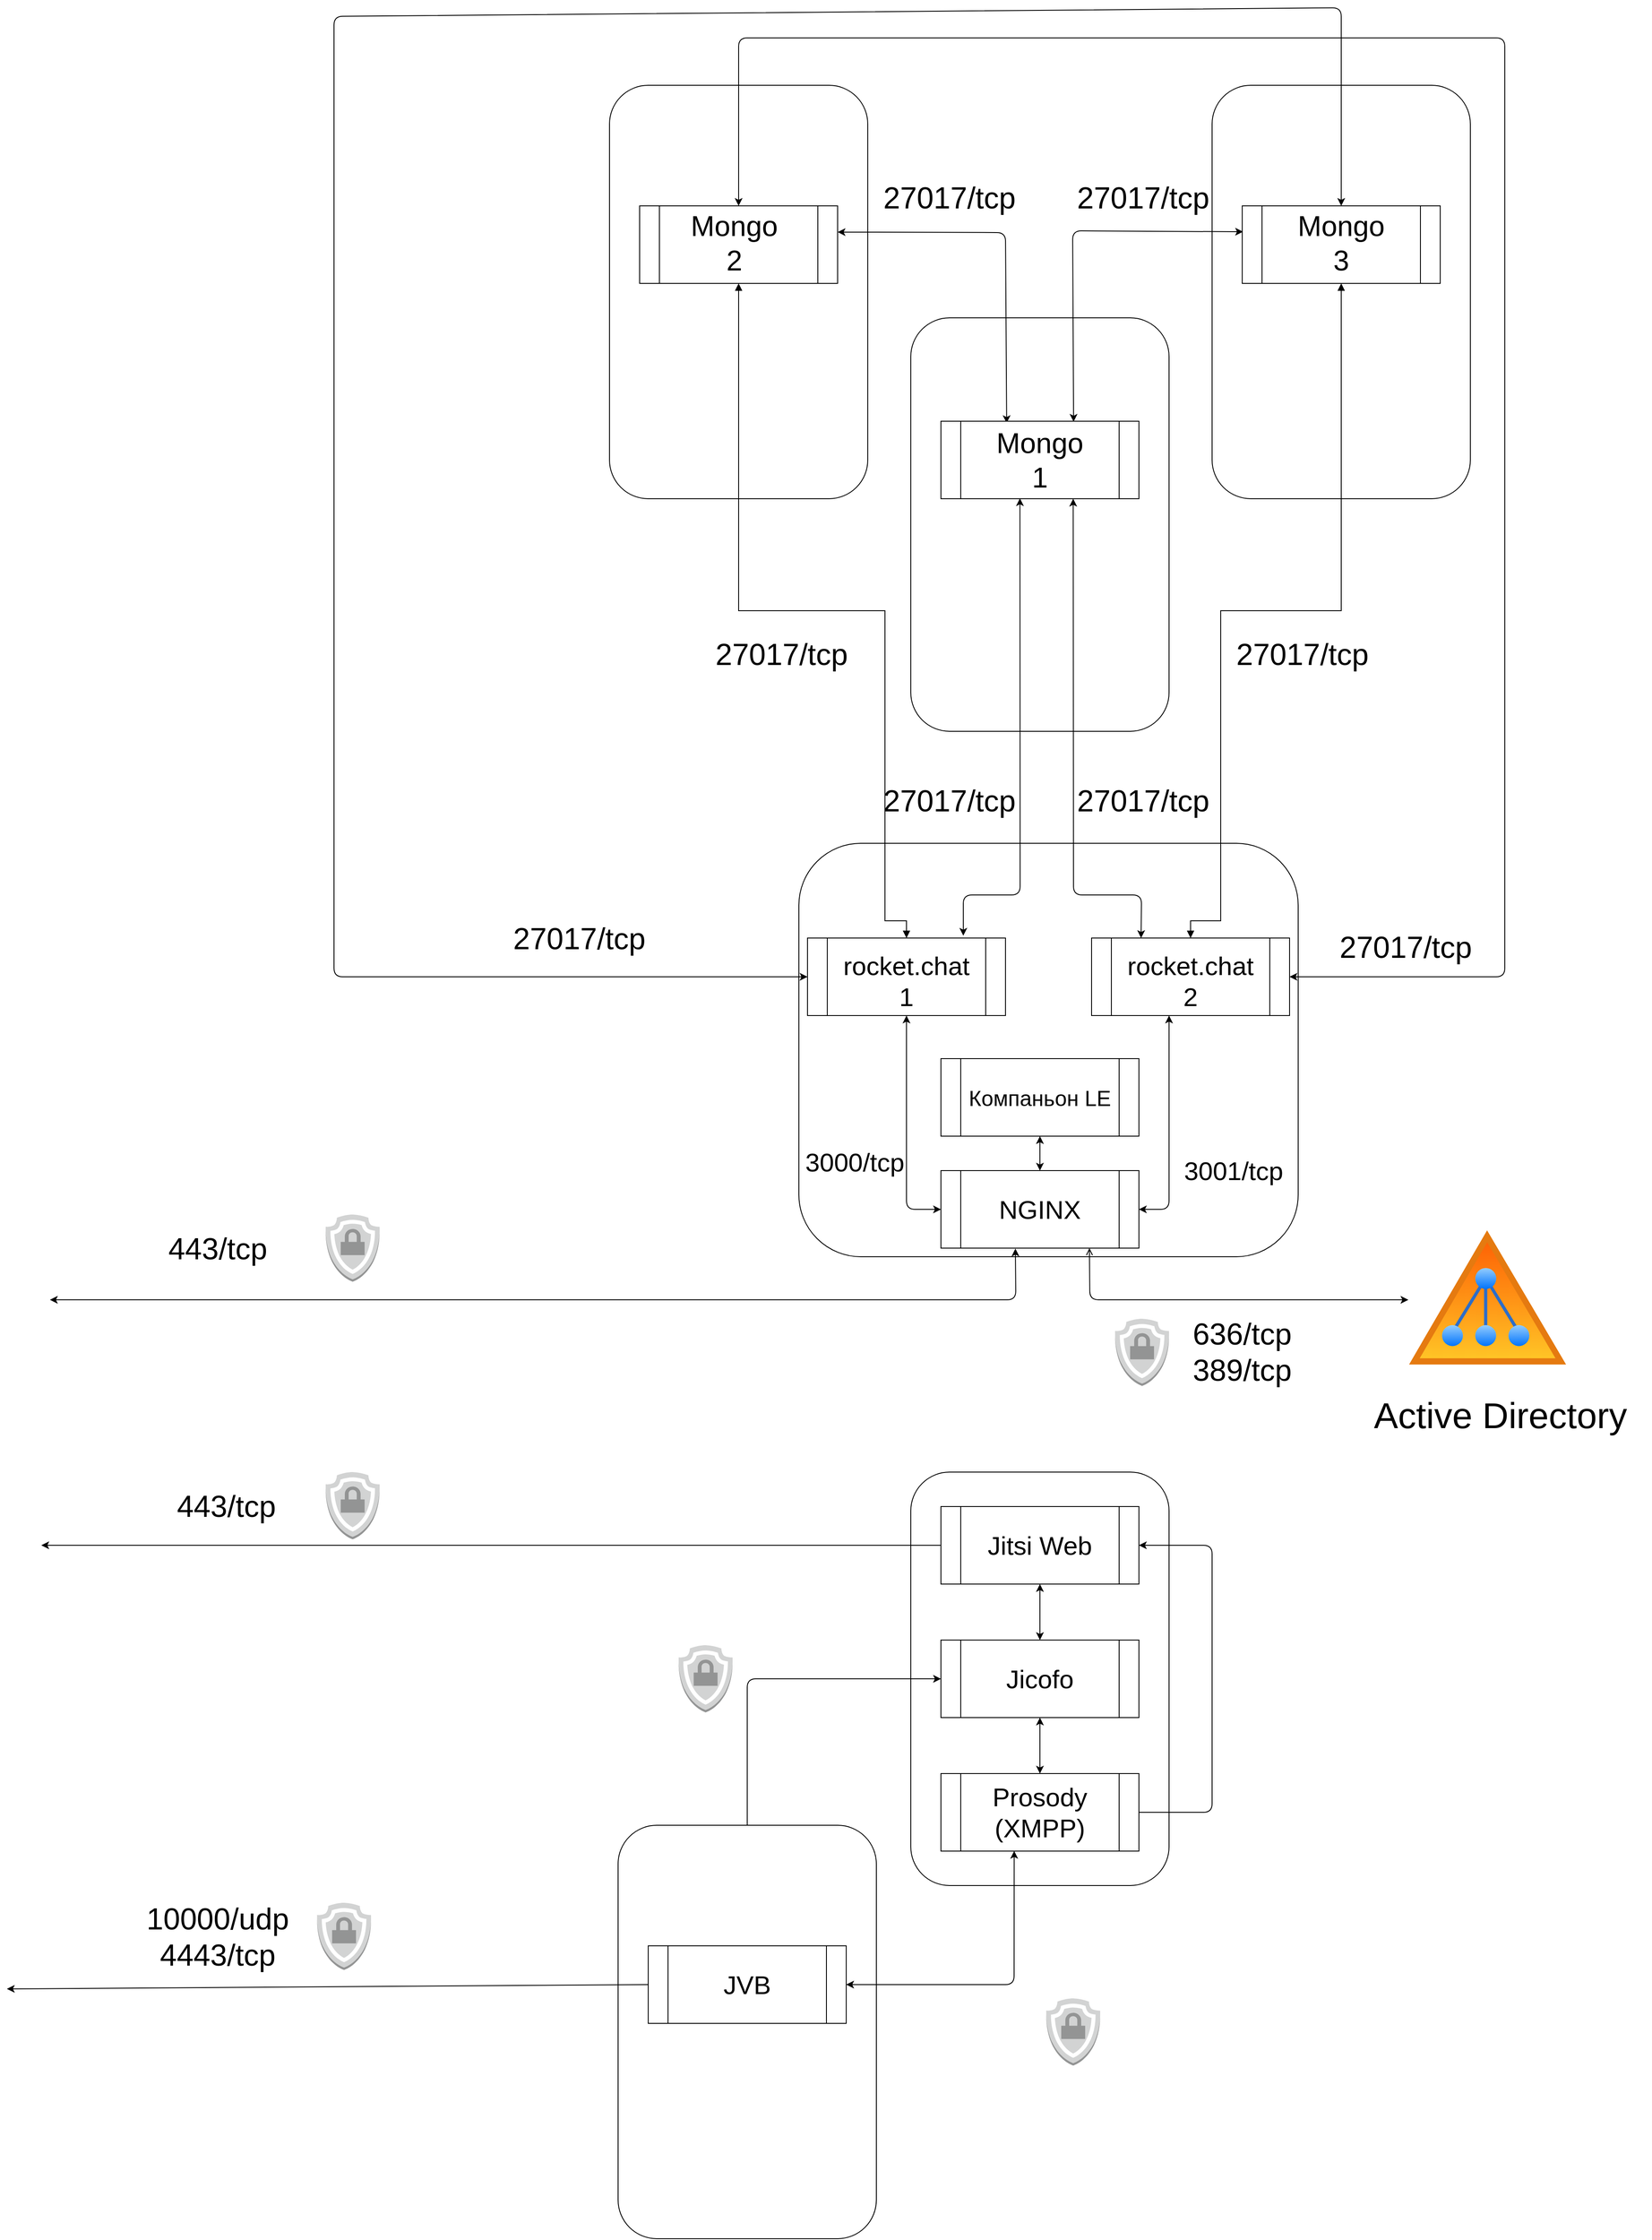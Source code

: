 <mxfile version="14.5.7" type="github">
  <diagram id="Ht1M8jgEwFfnCIfOTk4-" name="Page-1">
    <mxGraphModel dx="3245" dy="2814" grid="1" gridSize="10" guides="1" tooltips="1" connect="1" arrows="1" fold="1" page="1" pageScale="1" pageWidth="1169" pageHeight="827" math="0" shadow="0">
      <root>
        <mxCell id="0" />
        <mxCell id="1" parent="0" />
        <mxCell id="XpaET4Vomy34G-DI7WaO-2" value="" style="rounded=1;whiteSpace=wrap;html=1;" vertex="1" parent="1">
          <mxGeometry x="100" y="-1010" width="300" height="480" as="geometry" />
        </mxCell>
        <mxCell id="XpaET4Vomy34G-DI7WaO-3" value="" style="rounded=1;whiteSpace=wrap;html=1;" vertex="1" parent="1">
          <mxGeometry x="450" y="-740" width="300" height="480" as="geometry" />
        </mxCell>
        <mxCell id="XpaET4Vomy34G-DI7WaO-4" value="" style="rounded=1;whiteSpace=wrap;html=1;" vertex="1" parent="1">
          <mxGeometry x="800" y="-1010" width="300" height="480" as="geometry" />
        </mxCell>
        <mxCell id="XpaET4Vomy34G-DI7WaO-5" value="" style="rounded=1;whiteSpace=wrap;html=1;" vertex="1" parent="1">
          <mxGeometry x="320" y="-130" width="580" height="480" as="geometry" />
        </mxCell>
        <mxCell id="XpaET4Vomy34G-DI7WaO-7" value="" style="endArrow=classic;startArrow=classic;html=1;exitX=1;exitY=0.338;exitDx=0;exitDy=0;exitPerimeter=0;entryX=0.332;entryY=0.024;entryDx=0;entryDy=0;entryPerimeter=0;" edge="1" parent="1" source="XpaET4Vomy34G-DI7WaO-9" target="XpaET4Vomy34G-DI7WaO-11">
          <mxGeometry width="50" height="50" relative="1" as="geometry">
            <mxPoint x="400" y="-839" as="sourcePoint" />
            <mxPoint x="560" y="-740" as="targetPoint" />
            <Array as="points">
              <mxPoint x="560" y="-839" />
            </Array>
          </mxGeometry>
        </mxCell>
        <mxCell id="XpaET4Vomy34G-DI7WaO-8" value="" style="endArrow=classic;startArrow=classic;html=1;entryX=0.67;entryY=0.007;entryDx=0;entryDy=0;entryPerimeter=0;exitX=0.004;exitY=0.334;exitDx=0;exitDy=0;exitPerimeter=0;" edge="1" parent="1" source="XpaET4Vomy34G-DI7WaO-10" target="XpaET4Vomy34G-DI7WaO-11">
          <mxGeometry width="50" height="50" relative="1" as="geometry">
            <mxPoint x="510" y="-690" as="sourcePoint" />
            <mxPoint x="560" y="-740" as="targetPoint" />
            <Array as="points">
              <mxPoint x="638" y="-841" />
            </Array>
          </mxGeometry>
        </mxCell>
        <mxCell id="XpaET4Vomy34G-DI7WaO-9" value="" style="shape=process;whiteSpace=wrap;html=1;backgroundOutline=1;" vertex="1" parent="1">
          <mxGeometry x="135" y="-870" width="230" height="90" as="geometry" />
        </mxCell>
        <mxCell id="XpaET4Vomy34G-DI7WaO-10" value="" style="shape=process;whiteSpace=wrap;html=1;backgroundOutline=1;" vertex="1" parent="1">
          <mxGeometry x="835" y="-870" width="230" height="90" as="geometry" />
        </mxCell>
        <mxCell id="XpaET4Vomy34G-DI7WaO-11" value="" style="shape=process;whiteSpace=wrap;html=1;backgroundOutline=1;" vertex="1" parent="1">
          <mxGeometry x="485" y="-620" width="230" height="90" as="geometry" />
        </mxCell>
        <mxCell id="XpaET4Vomy34G-DI7WaO-47" style="edgeStyle=orthogonalEdgeStyle;rounded=0;orthogonalLoop=1;jettySize=auto;html=1;exitX=0.5;exitY=0;exitDx=0;exitDy=0;entryX=0.5;entryY=1;entryDx=0;entryDy=0;startArrow=block;startFill=1;endArrow=block;endFill=1;" edge="1" parent="1" source="XpaET4Vomy34G-DI7WaO-12" target="XpaET4Vomy34G-DI7WaO-9">
          <mxGeometry relative="1" as="geometry">
            <Array as="points">
              <mxPoint x="445" y="-40" />
              <mxPoint x="420" y="-40" />
              <mxPoint x="420" y="-400" />
              <mxPoint x="250" y="-400" />
            </Array>
          </mxGeometry>
        </mxCell>
        <mxCell id="XpaET4Vomy34G-DI7WaO-12" value="" style="shape=process;whiteSpace=wrap;html=1;backgroundOutline=1;" vertex="1" parent="1">
          <mxGeometry x="330" y="-20" width="230" height="90" as="geometry" />
        </mxCell>
        <mxCell id="XpaET4Vomy34G-DI7WaO-13" value="" style="shape=process;whiteSpace=wrap;html=1;backgroundOutline=1;" vertex="1" parent="1">
          <mxGeometry x="485" y="120" width="230" height="90" as="geometry" />
        </mxCell>
        <mxCell id="XpaET4Vomy34G-DI7WaO-14" value="" style="shape=process;whiteSpace=wrap;html=1;backgroundOutline=1;" vertex="1" parent="1">
          <mxGeometry x="485" y="250" width="230" height="90" as="geometry" />
        </mxCell>
        <mxCell id="XpaET4Vomy34G-DI7WaO-15" value="" style="shape=process;whiteSpace=wrap;html=1;backgroundOutline=1;" vertex="1" parent="1">
          <mxGeometry x="660" y="-20" width="230" height="90" as="geometry" />
        </mxCell>
        <mxCell id="XpaET4Vomy34G-DI7WaO-16" value="" style="rounded=1;whiteSpace=wrap;html=1;" vertex="1" parent="1">
          <mxGeometry x="450" y="600" width="300" height="480" as="geometry" />
        </mxCell>
        <mxCell id="XpaET4Vomy34G-DI7WaO-17" value="" style="shape=process;whiteSpace=wrap;html=1;backgroundOutline=1;" vertex="1" parent="1">
          <mxGeometry x="485" y="640" width="230" height="90" as="geometry" />
        </mxCell>
        <mxCell id="XpaET4Vomy34G-DI7WaO-18" value="" style="shape=process;whiteSpace=wrap;html=1;backgroundOutline=1;" vertex="1" parent="1">
          <mxGeometry x="485" y="795" width="230" height="90" as="geometry" />
        </mxCell>
        <mxCell id="XpaET4Vomy34G-DI7WaO-19" value="" style="shape=process;whiteSpace=wrap;html=1;backgroundOutline=1;" vertex="1" parent="1">
          <mxGeometry x="485" y="950" width="230" height="90" as="geometry" />
        </mxCell>
        <mxCell id="XpaET4Vomy34G-DI7WaO-22" value="" style="endArrow=classic;startArrow=classic;html=1;entryX=0.376;entryY=1.006;entryDx=0;entryDy=0;endFill=1;entryPerimeter=0;" edge="1" parent="1" target="XpaET4Vomy34G-DI7WaO-14">
          <mxGeometry width="50" height="50" relative="1" as="geometry">
            <mxPoint x="-550" y="400" as="sourcePoint" />
            <mxPoint x="470" y="250" as="targetPoint" />
            <Array as="points">
              <mxPoint x="572" y="400" />
            </Array>
          </mxGeometry>
        </mxCell>
        <mxCell id="XpaET4Vomy34G-DI7WaO-25" value="" style="endArrow=classic;startArrow=classic;html=1;exitX=0.5;exitY=0;exitDx=0;exitDy=0;entryX=0.5;entryY=1;entryDx=0;entryDy=0;" edge="1" parent="1" source="XpaET4Vomy34G-DI7WaO-14" target="XpaET4Vomy34G-DI7WaO-13">
          <mxGeometry width="50" height="50" relative="1" as="geometry">
            <mxPoint x="410" y="210" as="sourcePoint" />
            <mxPoint x="460" y="160" as="targetPoint" />
          </mxGeometry>
        </mxCell>
        <mxCell id="XpaET4Vomy34G-DI7WaO-29" value="&lt;font style=&quot;font-size: 25px&quot;&gt;Компаньон LE&lt;/font&gt;" style="text;html=1;strokeColor=none;fillColor=none;align=center;verticalAlign=middle;whiteSpace=wrap;rounded=0;" vertex="1" parent="1">
          <mxGeometry x="515" y="145" width="170" height="40" as="geometry" />
        </mxCell>
        <mxCell id="XpaET4Vomy34G-DI7WaO-30" value="" style="endArrow=classic;startArrow=classic;html=1;exitX=0;exitY=0.5;exitDx=0;exitDy=0;entryX=0.5;entryY=1;entryDx=0;entryDy=0;" edge="1" parent="1" source="XpaET4Vomy34G-DI7WaO-14" target="XpaET4Vomy34G-DI7WaO-12">
          <mxGeometry width="50" height="50" relative="1" as="geometry">
            <mxPoint x="500" y="200" as="sourcePoint" />
            <mxPoint x="550" y="150" as="targetPoint" />
            <Array as="points">
              <mxPoint x="445" y="295" />
            </Array>
          </mxGeometry>
        </mxCell>
        <mxCell id="XpaET4Vomy34G-DI7WaO-31" value="" style="endArrow=classic;startArrow=classic;html=1;exitX=1;exitY=0.5;exitDx=0;exitDy=0;entryX=0.5;entryY=1;entryDx=0;entryDy=0;" edge="1" parent="1" source="XpaET4Vomy34G-DI7WaO-14">
          <mxGeometry width="50" height="50" relative="1" as="geometry">
            <mxPoint x="790" y="295" as="sourcePoint" />
            <mxPoint x="750" y="70" as="targetPoint" />
            <Array as="points">
              <mxPoint x="750" y="295" />
            </Array>
          </mxGeometry>
        </mxCell>
        <mxCell id="XpaET4Vomy34G-DI7WaO-32" value="" style="endArrow=classic;startArrow=open;html=1;exitX=0.75;exitY=1;exitDx=0;exitDy=0;startFill=0;" edge="1" parent="1" source="XpaET4Vomy34G-DI7WaO-14">
          <mxGeometry width="50" height="50" relative="1" as="geometry">
            <mxPoint x="500" y="260" as="sourcePoint" />
            <mxPoint x="1028" y="400" as="targetPoint" />
            <Array as="points">
              <mxPoint x="658" y="400" />
            </Array>
          </mxGeometry>
        </mxCell>
        <mxCell id="XpaET4Vomy34G-DI7WaO-34" value="" style="rounded=1;whiteSpace=wrap;html=1;" vertex="1" parent="1">
          <mxGeometry x="110" y="1010" width="300" height="480" as="geometry" />
        </mxCell>
        <mxCell id="XpaET4Vomy34G-DI7WaO-36" value="" style="endArrow=classic;startArrow=classic;html=1;exitX=1;exitY=0.5;exitDx=0;exitDy=0;entryX=0.37;entryY=0.998;entryDx=0;entryDy=0;entryPerimeter=0;" edge="1" parent="1" source="XpaET4Vomy34G-DI7WaO-38" target="XpaET4Vomy34G-DI7WaO-19">
          <mxGeometry width="50" height="50" relative="1" as="geometry">
            <mxPoint x="570" y="1180" as="sourcePoint" />
            <mxPoint x="570" y="1280" as="targetPoint" />
            <Array as="points">
              <mxPoint x="570" y="1195" />
            </Array>
          </mxGeometry>
        </mxCell>
        <mxCell id="XpaET4Vomy34G-DI7WaO-38" value="" style="shape=process;whiteSpace=wrap;html=1;backgroundOutline=1;" vertex="1" parent="1">
          <mxGeometry x="145" y="1150" width="230" height="90" as="geometry" />
        </mxCell>
        <mxCell id="XpaET4Vomy34G-DI7WaO-42" value="" style="endArrow=classic;html=1;exitX=0;exitY=0.5;exitDx=0;exitDy=0;" edge="1" parent="1" source="XpaET4Vomy34G-DI7WaO-38">
          <mxGeometry width="50" height="50" relative="1" as="geometry">
            <mxPoint x="750" y="1080" as="sourcePoint" />
            <mxPoint x="-600" y="1200" as="targetPoint" />
          </mxGeometry>
        </mxCell>
        <mxCell id="XpaET4Vomy34G-DI7WaO-44" value="" style="endArrow=classic;startArrow=classic;html=1;exitX=0.25;exitY=0;exitDx=0;exitDy=0;entryX=0.668;entryY=1;entryDx=0;entryDy=0;entryPerimeter=0;" edge="1" parent="1" source="XpaET4Vomy34G-DI7WaO-15" target="XpaET4Vomy34G-DI7WaO-11">
          <mxGeometry width="50" height="50" relative="1" as="geometry">
            <mxPoint x="740" y="-140" as="sourcePoint" />
            <mxPoint x="790" y="-190" as="targetPoint" />
            <Array as="points">
              <mxPoint x="718" y="-70" />
              <mxPoint x="639" y="-70" />
            </Array>
          </mxGeometry>
        </mxCell>
        <mxCell id="XpaET4Vomy34G-DI7WaO-45" value="" style="endArrow=classic;startArrow=classic;html=1;exitX=0.787;exitY=-0.03;exitDx=0;exitDy=0;entryX=0.399;entryY=0.994;entryDx=0;entryDy=0;entryPerimeter=0;exitPerimeter=0;" edge="1" parent="1" source="XpaET4Vomy34G-DI7WaO-12" target="XpaET4Vomy34G-DI7WaO-11">
          <mxGeometry width="50" height="50" relative="1" as="geometry">
            <mxPoint x="660" y="-40" as="sourcePoint" />
            <mxPoint x="710" y="-90" as="targetPoint" />
            <Array as="points">
              <mxPoint x="511" y="-70" />
              <mxPoint x="577" y="-70" />
            </Array>
          </mxGeometry>
        </mxCell>
        <mxCell id="XpaET4Vomy34G-DI7WaO-48" style="edgeStyle=orthogonalEdgeStyle;rounded=0;orthogonalLoop=1;jettySize=auto;html=1;exitX=0.5;exitY=0;exitDx=0;exitDy=0;entryX=0.5;entryY=1;entryDx=0;entryDy=0;startArrow=block;startFill=1;endArrow=block;endFill=1;" edge="1" parent="1" source="XpaET4Vomy34G-DI7WaO-15" target="XpaET4Vomy34G-DI7WaO-10">
          <mxGeometry relative="1" as="geometry">
            <mxPoint x="834.94" y="-20" as="sourcePoint" />
            <mxPoint x="639.94" y="-780" as="targetPoint" />
            <Array as="points">
              <mxPoint x="775" y="-40" />
              <mxPoint x="810" y="-40" />
              <mxPoint x="810" y="-400" />
              <mxPoint x="950" y="-400" />
            </Array>
          </mxGeometry>
        </mxCell>
        <mxCell id="XpaET4Vomy34G-DI7WaO-49" value="" style="endArrow=classic;html=1;exitX=0;exitY=0.5;exitDx=0;exitDy=0;" edge="1" parent="1" source="XpaET4Vomy34G-DI7WaO-17">
          <mxGeometry width="50" height="50" relative="1" as="geometry">
            <mxPoint y="610" as="sourcePoint" />
            <mxPoint x="-560" y="685" as="targetPoint" />
          </mxGeometry>
        </mxCell>
        <mxCell id="XpaET4Vomy34G-DI7WaO-50" value="" style="endArrow=classic;startArrow=classic;html=1;exitX=0.5;exitY=0;exitDx=0;exitDy=0;entryX=0.5;entryY=1;entryDx=0;entryDy=0;" edge="1" parent="1" source="XpaET4Vomy34G-DI7WaO-19" target="XpaET4Vomy34G-DI7WaO-18">
          <mxGeometry width="50" height="50" relative="1" as="geometry">
            <mxPoint x="-110" y="520" as="sourcePoint" />
            <mxPoint x="-60" y="470" as="targetPoint" />
          </mxGeometry>
        </mxCell>
        <mxCell id="XpaET4Vomy34G-DI7WaO-51" value="" style="endArrow=classic;html=1;exitX=0.5;exitY=0;exitDx=0;exitDy=0;entryX=0;entryY=0.5;entryDx=0;entryDy=0;" edge="1" parent="1" source="XpaET4Vomy34G-DI7WaO-34" target="XpaET4Vomy34G-DI7WaO-18">
          <mxGeometry width="50" height="50" relative="1" as="geometry">
            <mxPoint x="-110" y="850" as="sourcePoint" />
            <mxPoint x="250" y="820" as="targetPoint" />
            <Array as="points">
              <mxPoint x="260" y="840" />
            </Array>
          </mxGeometry>
        </mxCell>
        <mxCell id="XpaET4Vomy34G-DI7WaO-52" value="" style="endArrow=classic;startArrow=classic;html=1;entryX=0.5;entryY=1;entryDx=0;entryDy=0;exitX=0.5;exitY=0;exitDx=0;exitDy=0;" edge="1" parent="1" source="XpaET4Vomy34G-DI7WaO-18" target="XpaET4Vomy34G-DI7WaO-17">
          <mxGeometry width="50" height="50" relative="1" as="geometry">
            <mxPoint x="80" y="930" as="sourcePoint" />
            <mxPoint x="130" y="880" as="targetPoint" />
          </mxGeometry>
        </mxCell>
        <mxCell id="XpaET4Vomy34G-DI7WaO-53" value="" style="endArrow=classic;html=1;exitX=1;exitY=0.5;exitDx=0;exitDy=0;entryX=1;entryY=0.5;entryDx=0;entryDy=0;" edge="1" parent="1" source="XpaET4Vomy34G-DI7WaO-19" target="XpaET4Vomy34G-DI7WaO-17">
          <mxGeometry width="50" height="50" relative="1" as="geometry">
            <mxPoint x="80" y="930" as="sourcePoint" />
            <mxPoint x="130" y="880" as="targetPoint" />
            <Array as="points">
              <mxPoint x="800" y="995" />
              <mxPoint x="800" y="685" />
            </Array>
          </mxGeometry>
        </mxCell>
        <mxCell id="XpaET4Vomy34G-DI7WaO-54" value="" style="outlineConnect=0;dashed=0;verticalLabelPosition=bottom;verticalAlign=top;align=center;html=1;shape=mxgraph.aws3.ssl_padlock;fillColor=#D2D3D3;gradientColor=none;" vertex="1" parent="1">
          <mxGeometry x="-240" y="1100" width="63" height="78" as="geometry" />
        </mxCell>
        <mxCell id="XpaET4Vomy34G-DI7WaO-55" value="" style="outlineConnect=0;dashed=0;verticalLabelPosition=bottom;verticalAlign=top;align=center;html=1;shape=mxgraph.aws3.ssl_padlock;fillColor=#D2D3D3;gradientColor=none;" vertex="1" parent="1">
          <mxGeometry x="180" y="801" width="63" height="78" as="geometry" />
        </mxCell>
        <mxCell id="XpaET4Vomy34G-DI7WaO-56" value="" style="outlineConnect=0;dashed=0;verticalLabelPosition=bottom;verticalAlign=top;align=center;html=1;shape=mxgraph.aws3.ssl_padlock;fillColor=#D2D3D3;gradientColor=none;" vertex="1" parent="1">
          <mxGeometry x="-230" y="600" width="63" height="78" as="geometry" />
        </mxCell>
        <mxCell id="XpaET4Vomy34G-DI7WaO-58" value="" style="outlineConnect=0;dashed=0;verticalLabelPosition=bottom;verticalAlign=top;align=center;html=1;shape=mxgraph.aws3.ssl_padlock;fillColor=#D2D3D3;gradientColor=none;" vertex="1" parent="1">
          <mxGeometry x="-230" y="301" width="63" height="78" as="geometry" />
        </mxCell>
        <mxCell id="XpaET4Vomy34G-DI7WaO-59" value="" style="outlineConnect=0;dashed=0;verticalLabelPosition=bottom;verticalAlign=top;align=center;html=1;shape=mxgraph.aws3.ssl_padlock;fillColor=#D2D3D3;gradientColor=none;" vertex="1" parent="1">
          <mxGeometry x="687" y="422" width="63" height="78" as="geometry" />
        </mxCell>
        <mxCell id="XpaET4Vomy34G-DI7WaO-60" value="&lt;font style=&quot;font-size: 33px&quot;&gt;Mongo 2&lt;/font&gt;&lt;span style=&quot;color: rgba(0 , 0 , 0 , 0) ; font-family: monospace ; font-size: 0px&quot;&gt;%3CmxGraphModel%3E%3Croot%3E%3CmxCell%20id%3D%220%22%2F%3E%3CmxCell%20id%3D%221%22%20parent%3D%220%22%2F%3E%3CmxCell%20id%3D%222%22%20value%3D%22%22%20style%3D%22outlineConnect%3D0%3Bdashed%3D0%3BverticalLabelPosition%3Dbottom%3BverticalAlign%3Dtop%3Balign%3Dcenter%3Bhtml%3D1%3Bshape%3Dmxgraph.aws3.ssl_padlock%3BfillColor%3D%23D2D3D3%3BgradientColor%3Dnone%3B%22%20vertex%3D%221%22%20parent%3D%221%22%3E%3CmxGeometry%20x%3D%22-240%22%20y%3D%22590%22%20width%3D%2263%22%20height%3D%2278%22%20as%3D%22geometry%22%2F%3E%3C%2FmxCell%3E%3C%2Froot%3E%3C%2FmxGraphModel%3E&lt;/span&gt;" style="text;html=1;strokeColor=none;fillColor=none;align=center;verticalAlign=middle;whiteSpace=wrap;rounded=0;" vertex="1" parent="1">
          <mxGeometry x="190" y="-840" width="110" height="25" as="geometry" />
        </mxCell>
        <mxCell id="XpaET4Vomy34G-DI7WaO-61" value="&lt;font style=&quot;font-size: 33px&quot;&gt;Mongo 3&lt;/font&gt;&lt;span style=&quot;color: rgba(0 , 0 , 0 , 0) ; font-family: monospace ; font-size: 0px&quot;&gt;%3CmxGraphModel%3E%3Croot%3E%3CmxCell%20id%3D%220%22%2F%3E%3CmxCell%20id%3D%221%22%20parent%3D%220%22%2F%3E%3CmxCell%20id%3D%222%22%20value%3D%22%22%20style%3D%22outlineConnect%3D0%3Bdashed%3D0%3BverticalLabelPosition%3Dbottom%3BverticalAlign%3Dtop%3Balign%3Dcenter%3Bhtml%3D1%3Bshape%3Dmxgraph.aws3.ssl_padlock%3BfillColor%3D%23D2D3D3%3BgradientColor%3Dnone%3B%22%20vertex%3D%221%22%20parent%3D%221%22%3E%3CmxGeometry%20x%3D%22-240%22%20y%3D%22590%22%20width%3D%2263%22%20height%3D%2278%22%20as%3D%22geometry%22%2F%3E%3C%2FmxCell%3E%3C%2Froot%3E%3C%2FmxGraphModel%3E&lt;/span&gt;" style="text;html=1;strokeColor=none;fillColor=none;align=center;verticalAlign=middle;whiteSpace=wrap;rounded=0;" vertex="1" parent="1">
          <mxGeometry x="895" y="-840" width="110" height="25" as="geometry" />
        </mxCell>
        <mxCell id="XpaET4Vomy34G-DI7WaO-62" value="&lt;font style=&quot;font-size: 33px&quot;&gt;Mongo 1&lt;/font&gt;&lt;span style=&quot;color: rgba(0 , 0 , 0 , 0) ; font-family: monospace ; font-size: 0px&quot;&gt;%3CmxGraphModel%3E%3Croot%3E%3CmxCell%20id%3D%220%22%2F%3E%3CmxCell%20id%3D%221%22%20parent%3D%220%22%2F%3E%3CmxCell%20id%3D%222%22%20value%3D%22%22%20style%3D%22outlineConnect%3D0%3Bdashed%3D0%3BverticalLabelPosition%3Dbottom%3BverticalAlign%3Dtop%3Balign%3Dcenter%3Bhtml%3D1%3Bshape%3Dmxgraph.aws3.ssl_padlock%3BfillColor%3D%23D2D3D3%3BgradientColor%3Dnone%3B%22%20vertex%3D%221%22%20parent%3D%221%22%3E%3CmxGeometry%20x%3D%22-240%22%20y%3D%22590%22%20width%3D%2263%22%20height%3D%2278%22%20as%3D%22geometry%22%2F%3E%3C%2FmxCell%3E%3C%2Froot%3E%3C%2FmxGraphModel%3E&lt;/span&gt;" style="text;html=1;strokeColor=none;fillColor=none;align=center;verticalAlign=middle;whiteSpace=wrap;rounded=0;" vertex="1" parent="1">
          <mxGeometry x="545" y="-587.5" width="110" height="25" as="geometry" />
        </mxCell>
        <mxCell id="XpaET4Vomy34G-DI7WaO-63" value="&lt;font style=&quot;font-size: 30px&quot;&gt;rocket.chat 1&lt;/font&gt;" style="text;html=1;strokeColor=none;fillColor=none;align=center;verticalAlign=middle;whiteSpace=wrap;rounded=0;" vertex="1" parent="1">
          <mxGeometry x="380" y="10" width="130" height="40" as="geometry" />
        </mxCell>
        <mxCell id="XpaET4Vomy34G-DI7WaO-64" value="&lt;font style=&quot;font-size: 30px&quot;&gt;rocket.chat 2&lt;/font&gt;" style="text;html=1;strokeColor=none;fillColor=none;align=center;verticalAlign=middle;whiteSpace=wrap;rounded=0;" vertex="1" parent="1">
          <mxGeometry x="710" y="10" width="130" height="40" as="geometry" />
        </mxCell>
        <mxCell id="XpaET4Vomy34G-DI7WaO-65" value="&lt;font style=&quot;font-size: 30px&quot;&gt;NGINX&lt;/font&gt;" style="text;html=1;strokeColor=none;fillColor=none;align=center;verticalAlign=middle;whiteSpace=wrap;rounded=0;" vertex="1" parent="1">
          <mxGeometry x="530" y="270" width="140" height="50" as="geometry" />
        </mxCell>
        <mxCell id="XpaET4Vomy34G-DI7WaO-67" value="&lt;font style=&quot;font-size: 30px&quot;&gt;JVB&lt;/font&gt;" style="text;html=1;strokeColor=none;fillColor=none;align=center;verticalAlign=middle;whiteSpace=wrap;rounded=0;" vertex="1" parent="1">
          <mxGeometry x="190" y="1170" width="140" height="50" as="geometry" />
        </mxCell>
        <mxCell id="XpaET4Vomy34G-DI7WaO-68" value="&lt;font style=&quot;font-size: 30px&quot;&gt;Prosody&lt;br&gt;(XMPP)&lt;/font&gt;" style="text;html=1;strokeColor=none;fillColor=none;align=center;verticalAlign=middle;whiteSpace=wrap;rounded=0;" vertex="1" parent="1">
          <mxGeometry x="520" y="985" width="160" height="20" as="geometry" />
        </mxCell>
        <mxCell id="XpaET4Vomy34G-DI7WaO-69" value="" style="outlineConnect=0;dashed=0;verticalLabelPosition=bottom;verticalAlign=top;align=center;html=1;shape=mxgraph.aws3.ssl_padlock;fillColor=#D2D3D3;gradientColor=none;" vertex="1" parent="1">
          <mxGeometry x="607" y="1211" width="63" height="78" as="geometry" />
        </mxCell>
        <mxCell id="XpaET4Vomy34G-DI7WaO-70" value="&lt;font style=&quot;font-size: 30px&quot;&gt;Jicofo&lt;/font&gt;" style="text;html=1;strokeColor=none;fillColor=none;align=center;verticalAlign=middle;whiteSpace=wrap;rounded=0;" vertex="1" parent="1">
          <mxGeometry x="535" y="815" width="130" height="50" as="geometry" />
        </mxCell>
        <mxCell id="XpaET4Vomy34G-DI7WaO-71" value="&lt;font style=&quot;font-size: 35px&quot;&gt;10000/udp&lt;br&gt;4443/tcp&lt;br&gt;&lt;/font&gt;" style="text;html=1;strokeColor=none;fillColor=none;align=center;verticalAlign=middle;whiteSpace=wrap;rounded=0;" vertex="1" parent="1">
          <mxGeometry x="-420" y="1109" width="130" height="60" as="geometry" />
        </mxCell>
        <mxCell id="XpaET4Vomy34G-DI7WaO-72" value="&lt;font style=&quot;font-size: 35px&quot;&gt;443/tcp&lt;br&gt;&lt;/font&gt;" style="text;html=1;strokeColor=none;fillColor=none;align=center;verticalAlign=middle;whiteSpace=wrap;rounded=0;" vertex="1" parent="1">
          <mxGeometry x="-410" y="619" width="130" height="40" as="geometry" />
        </mxCell>
        <mxCell id="XpaET4Vomy34G-DI7WaO-73" style="edgeStyle=orthogonalEdgeStyle;rounded=0;orthogonalLoop=1;jettySize=auto;html=1;exitX=0.5;exitY=1;exitDx=0;exitDy=0;startArrow=block;startFill=1;endArrow=block;endFill=1;" edge="1" parent="1" source="XpaET4Vomy34G-DI7WaO-72" target="XpaET4Vomy34G-DI7WaO-72">
          <mxGeometry relative="1" as="geometry" />
        </mxCell>
        <mxCell id="XpaET4Vomy34G-DI7WaO-74" value="&lt;font style=&quot;font-size: 35px&quot;&gt;443/tcp&lt;br&gt;&lt;/font&gt;" style="text;html=1;strokeColor=none;fillColor=none;align=center;verticalAlign=middle;whiteSpace=wrap;rounded=0;" vertex="1" parent="1">
          <mxGeometry x="-420" y="320" width="130" height="40" as="geometry" />
        </mxCell>
        <mxCell id="XpaET4Vomy34G-DI7WaO-75" value="&lt;font style=&quot;font-size: 35px&quot;&gt;636/tcp&lt;br&gt;389/tcp&lt;br&gt;&lt;/font&gt;" style="text;html=1;strokeColor=none;fillColor=none;align=center;verticalAlign=middle;whiteSpace=wrap;rounded=0;" vertex="1" parent="1">
          <mxGeometry x="770" y="440" width="130" height="40" as="geometry" />
        </mxCell>
        <mxCell id="XpaET4Vomy34G-DI7WaO-78" value="" style="aspect=fixed;perimeter=ellipsePerimeter;html=1;align=center;shadow=0;dashed=0;spacingTop=3;image;image=img/lib/active_directory/active_directory.svg;fillColor=none;" vertex="1" parent="1">
          <mxGeometry x="1020" y="310" width="200" height="170" as="geometry" />
        </mxCell>
        <mxCell id="XpaET4Vomy34G-DI7WaO-81" value="&lt;font style=&quot;font-size: 42px&quot;&gt;Active Directory&lt;/font&gt;" style="text;html=1;strokeColor=none;fillColor=none;align=center;verticalAlign=middle;whiteSpace=wrap;rounded=0;" vertex="1" parent="1">
          <mxGeometry x="960" y="500" width="350" height="70" as="geometry" />
        </mxCell>
        <mxCell id="XpaET4Vomy34G-DI7WaO-83" value="&lt;font style=&quot;font-size: 30px&quot;&gt;Jitsi Web&lt;/font&gt;" style="text;html=1;strokeColor=none;fillColor=none;align=center;verticalAlign=middle;whiteSpace=wrap;rounded=0;" vertex="1" parent="1">
          <mxGeometry x="520" y="660" width="160" height="50" as="geometry" />
        </mxCell>
        <mxCell id="XpaET4Vomy34G-DI7WaO-84" value="&lt;font style=&quot;font-size: 35px&quot;&gt;27017/tcp&lt;br&gt;&lt;/font&gt;" style="text;html=1;strokeColor=none;fillColor=none;align=center;verticalAlign=middle;whiteSpace=wrap;rounded=0;" vertex="1" parent="1">
          <mxGeometry x="235" y="-370" width="130" height="40" as="geometry" />
        </mxCell>
        <mxCell id="XpaET4Vomy34G-DI7WaO-86" value="&lt;font style=&quot;font-size: 35px&quot;&gt;27017/tcp&lt;br&gt;&lt;/font&gt;" style="text;html=1;strokeColor=none;fillColor=none;align=center;verticalAlign=middle;whiteSpace=wrap;rounded=0;" vertex="1" parent="1">
          <mxGeometry x="655" y="-200" width="130" height="40" as="geometry" />
        </mxCell>
        <mxCell id="XpaET4Vomy34G-DI7WaO-88" value="&lt;font style=&quot;font-size: 35px&quot;&gt;27017/tcp&lt;br&gt;&lt;/font&gt;" style="text;html=1;strokeColor=none;fillColor=none;align=center;verticalAlign=middle;whiteSpace=wrap;rounded=0;" vertex="1" parent="1">
          <mxGeometry x="430" y="-200" width="130" height="40" as="geometry" />
        </mxCell>
        <mxCell id="XpaET4Vomy34G-DI7WaO-89" value="&lt;font style=&quot;font-size: 35px&quot;&gt;27017/tcp&lt;br&gt;&lt;/font&gt;" style="text;html=1;strokeColor=none;fillColor=none;align=center;verticalAlign=middle;whiteSpace=wrap;rounded=0;" vertex="1" parent="1">
          <mxGeometry x="840" y="-370" width="130" height="40" as="geometry" />
        </mxCell>
        <mxCell id="XpaET4Vomy34G-DI7WaO-90" value="&lt;font style=&quot;font-size: 35px&quot;&gt;27017/tcp&lt;br&gt;&lt;/font&gt;" style="text;html=1;strokeColor=none;fillColor=none;align=center;verticalAlign=middle;whiteSpace=wrap;rounded=0;" vertex="1" parent="1">
          <mxGeometry x="430" y="-900" width="130" height="40" as="geometry" />
        </mxCell>
        <mxCell id="XpaET4Vomy34G-DI7WaO-91" value="&lt;font style=&quot;font-size: 35px&quot;&gt;27017/tcp&lt;br&gt;&lt;/font&gt;" style="text;html=1;strokeColor=none;fillColor=none;align=center;verticalAlign=middle;whiteSpace=wrap;rounded=0;" vertex="1" parent="1">
          <mxGeometry x="655" y="-900" width="130" height="40" as="geometry" />
        </mxCell>
        <mxCell id="XpaET4Vomy34G-DI7WaO-93" value="" style="endArrow=classic;startArrow=classic;html=1;exitX=0;exitY=0.5;exitDx=0;exitDy=0;entryX=0.5;entryY=0;entryDx=0;entryDy=0;" edge="1" parent="1" source="XpaET4Vomy34G-DI7WaO-12" target="XpaET4Vomy34G-DI7WaO-10">
          <mxGeometry width="50" height="50" relative="1" as="geometry">
            <mxPoint x="170" y="-430" as="sourcePoint" />
            <mxPoint x="-310" y="-870" as="targetPoint" />
            <Array as="points">
              <mxPoint x="-220" y="25" />
              <mxPoint x="-220" y="-1090" />
              <mxPoint x="950" y="-1100" />
            </Array>
          </mxGeometry>
        </mxCell>
        <mxCell id="XpaET4Vomy34G-DI7WaO-94" value="" style="endArrow=classic;startArrow=classic;html=1;exitX=1;exitY=0.5;exitDx=0;exitDy=0;entryX=0.5;entryY=0;entryDx=0;entryDy=0;" edge="1" parent="1" source="XpaET4Vomy34G-DI7WaO-15" target="XpaET4Vomy34G-DI7WaO-9">
          <mxGeometry width="50" height="50" relative="1" as="geometry">
            <mxPoint x="1690" y="50" as="sourcePoint" />
            <mxPoint x="2310" y="-845" as="targetPoint" />
            <Array as="points">
              <mxPoint x="1140" y="25" />
              <mxPoint x="1140" y="-1065" />
              <mxPoint x="250" y="-1065" />
            </Array>
          </mxGeometry>
        </mxCell>
        <mxCell id="XpaET4Vomy34G-DI7WaO-95" value="&lt;font style=&quot;font-size: 35px&quot;&gt;27017/tcp&lt;br&gt;&lt;/font&gt;" style="text;html=1;strokeColor=none;fillColor=none;align=center;verticalAlign=middle;whiteSpace=wrap;rounded=0;" vertex="1" parent="1">
          <mxGeometry y="-40" width="130" height="40" as="geometry" />
        </mxCell>
        <mxCell id="XpaET4Vomy34G-DI7WaO-96" value="&lt;font style=&quot;font-size: 35px&quot;&gt;27017/tcp&lt;br&gt;&lt;/font&gt;" style="text;html=1;strokeColor=none;fillColor=none;align=center;verticalAlign=middle;whiteSpace=wrap;rounded=0;" vertex="1" parent="1">
          <mxGeometry x="960" y="-30" width="130" height="40" as="geometry" />
        </mxCell>
        <mxCell id="XpaET4Vomy34G-DI7WaO-98" value="&lt;font&gt;&lt;font style=&quot;font-size: 30px&quot;&gt;3001/tcp&lt;/font&gt;&lt;br&gt;&lt;/font&gt;" style="text;html=1;strokeColor=none;fillColor=none;align=center;verticalAlign=middle;whiteSpace=wrap;rounded=0;" vertex="1" parent="1">
          <mxGeometry x="770" y="230" width="110" height="40" as="geometry" />
        </mxCell>
        <mxCell id="XpaET4Vomy34G-DI7WaO-99" value="&lt;font&gt;&lt;font style=&quot;font-size: 30px&quot;&gt;3000/tcp&lt;/font&gt;&lt;br&gt;&lt;/font&gt;" style="text;html=1;strokeColor=none;fillColor=none;align=center;verticalAlign=middle;whiteSpace=wrap;rounded=0;" vertex="1" parent="1">
          <mxGeometry x="330" y="220" width="110" height="40" as="geometry" />
        </mxCell>
      </root>
    </mxGraphModel>
  </diagram>
</mxfile>
